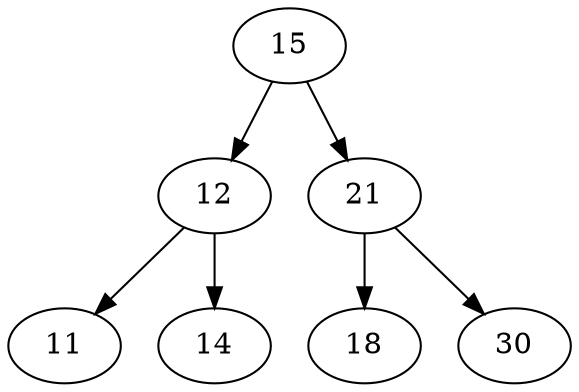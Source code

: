 digraph {
	graph [ordering=out]
	15 [label=15]
	12 [label=12]
	11 [label=11]
	14 [label=14]
	21 [label=21]
	18 [label=18]
	30 [label=30]
	15 -> 12
	12 -> 11
	12 -> 14
	15 -> 21
	21 -> 18
	21 -> 30
}
